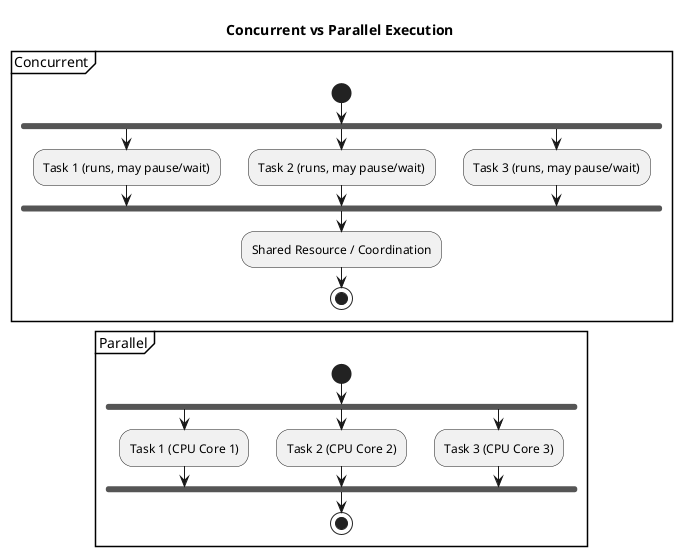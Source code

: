 @startuml
title Concurrent vs Parallel Execution

partition Concurrent {
  start
  fork
    :Task 1 (runs, may pause/wait);
  fork again
    :Task 2 (runs, may pause/wait);
  fork again
    :Task 3 (runs, may pause/wait);
  end fork
  :Shared Resource / Coordination;
  stop
}

partition Parallel {
  start
  fork
    :Task 1 (CPU Core 1);
  fork again
    :Task 2 (CPU Core 2);
  fork again
    :Task 3 (CPU Core 3);
  end fork
  stop
}
@enduml
